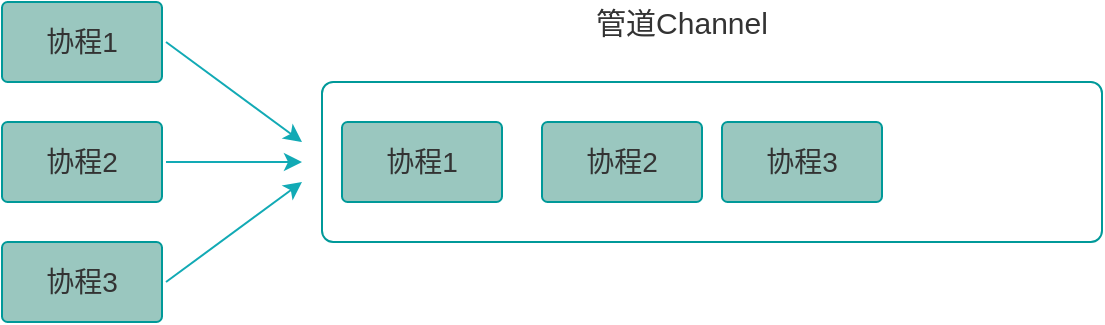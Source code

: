 <mxfile version="11.1.4" type="device"><diagram id="6a731a19-8d31-9384-78a2-239565b7b9f0" name="Page-1"><mxGraphModel dx="946" dy="616" grid="1" gridSize="10" guides="1" tooltips="1" connect="1" arrows="1" fold="1" page="1" pageScale="1" pageWidth="1169" pageHeight="827" background="#ffffff" math="0" shadow="0"><root><mxCell id="0"/><mxCell id="1" parent="0"/><mxCell id="1779" value="" style="edgeStyle=none;rounded=1;jumpStyle=none;html=1;shadow=0;labelBackgroundColor=none;startArrow=none;startFill=0;jettySize=auto;orthogonalLoop=1;strokeColor=#12AAB5;strokeWidth=1;fontFamily=Helvetica;fontSize=14;fontColor=#FFFFFF;spacing=5;fontStyle=1;fillColor=#b0e3e6;exitX=1;exitY=0.5;exitDx=0;exitDy=0;" parent="1" source="LZTfOJN6u-FqgUiJY_A1-1782" edge="1"><mxGeometry relative="1" as="geometry"><mxPoint x="740" y="280" as="sourcePoint"/><mxPoint x="390" y="130" as="targetPoint"/></mxGeometry></mxCell><mxCell id="LZTfOJN6u-FqgUiJY_A1-1782" value="&lt;font&gt;协程1&lt;/font&gt;" style="rounded=1;whiteSpace=wrap;html=1;shadow=0;labelBackgroundColor=none;strokeColor=#009999;strokeWidth=1;fillColor=#9AC7BF;fontFamily=Helvetica;fontSize=14;fontColor=#333333;align=center;spacing=5;fontStyle=0;arcSize=7;perimeterSpacing=2;" parent="1" vertex="1"><mxGeometry x="240" y="60" width="80" height="40" as="geometry"/></mxCell><mxCell id="LZTfOJN6u-FqgUiJY_A1-1792" value="" style="rounded=1;whiteSpace=wrap;html=1;shadow=0;labelBackgroundColor=none;strokeColor=#009999;strokeWidth=1;fillColor=#FFFFFF;fontFamily=Helvetica;fontSize=14;fontColor=#FFFFFF;align=center;spacing=5;fontStyle=0;arcSize=7;perimeterSpacing=2;" parent="1" vertex="1"><mxGeometry x="400" y="100" width="390" height="80" as="geometry"/></mxCell><mxCell id="9apIgPRjK_UTbPQbCUaB-1779" value="&lt;font&gt;协程2&lt;/font&gt;" style="rounded=1;whiteSpace=wrap;html=1;shadow=0;labelBackgroundColor=none;strokeColor=#009999;strokeWidth=1;fillColor=#9AC7BF;fontFamily=Helvetica;fontSize=14;fontColor=#333333;align=center;spacing=5;fontStyle=0;arcSize=7;perimeterSpacing=2;" vertex="1" parent="1"><mxGeometry x="240" y="120" width="80" height="40" as="geometry"/></mxCell><mxCell id="9apIgPRjK_UTbPQbCUaB-1780" value="&lt;font&gt;协程3&lt;/font&gt;" style="rounded=1;whiteSpace=wrap;html=1;shadow=0;labelBackgroundColor=none;strokeColor=#009999;strokeWidth=1;fillColor=#9AC7BF;fontFamily=Helvetica;fontSize=14;fontColor=#333333;align=center;spacing=5;fontStyle=0;arcSize=7;perimeterSpacing=2;" vertex="1" parent="1"><mxGeometry x="240" y="180" width="80" height="40" as="geometry"/></mxCell><mxCell id="9apIgPRjK_UTbPQbCUaB-1782" value="&lt;font&gt;协程1&lt;/font&gt;" style="rounded=1;whiteSpace=wrap;html=1;shadow=0;labelBackgroundColor=none;strokeColor=#009999;strokeWidth=1;fillColor=#9AC7BF;fontFamily=Helvetica;fontSize=14;fontColor=#333333;align=center;spacing=5;fontStyle=0;arcSize=7;perimeterSpacing=2;" vertex="1" parent="1"><mxGeometry x="410" y="120" width="80" height="40" as="geometry"/></mxCell><mxCell id="9apIgPRjK_UTbPQbCUaB-1783" value="&lt;font&gt;协程2&lt;/font&gt;" style="rounded=1;whiteSpace=wrap;html=1;shadow=0;labelBackgroundColor=none;strokeColor=#009999;strokeWidth=1;fillColor=#9AC7BF;fontFamily=Helvetica;fontSize=14;fontColor=#333333;align=center;spacing=5;fontStyle=0;arcSize=7;perimeterSpacing=2;" vertex="1" parent="1"><mxGeometry x="510" y="120" width="80" height="40" as="geometry"/></mxCell><mxCell id="9apIgPRjK_UTbPQbCUaB-1784" value="&lt;font&gt;协程3&lt;/font&gt;" style="rounded=1;whiteSpace=wrap;html=1;shadow=0;labelBackgroundColor=none;strokeColor=#009999;strokeWidth=1;fillColor=#9AC7BF;fontFamily=Helvetica;fontSize=14;fontColor=#333333;align=center;spacing=5;fontStyle=0;arcSize=7;perimeterSpacing=2;" vertex="1" parent="1"><mxGeometry x="600" y="120" width="80" height="40" as="geometry"/></mxCell><mxCell id="9apIgPRjK_UTbPQbCUaB-1787" value="管道Channel" style="text;html=1;strokeColor=none;fillColor=none;align=center;verticalAlign=middle;whiteSpace=wrap;rounded=0;fontColor=#333333;fontSize=15;" vertex="1" parent="1"><mxGeometry x="520" y="60" width="120" height="20" as="geometry"/></mxCell><mxCell id="9apIgPRjK_UTbPQbCUaB-1788" value="" style="edgeStyle=none;rounded=1;jumpStyle=none;html=1;shadow=0;labelBackgroundColor=none;startArrow=none;startFill=0;jettySize=auto;orthogonalLoop=1;strokeColor=#12AAB5;strokeWidth=1;fontFamily=Helvetica;fontSize=14;fontColor=#FFFFFF;spacing=5;fontStyle=1;fillColor=#b0e3e6;exitX=1;exitY=0.5;exitDx=0;exitDy=0;" edge="1" parent="1" source="9apIgPRjK_UTbPQbCUaB-1779"><mxGeometry relative="1" as="geometry"><mxPoint x="332" y="90" as="sourcePoint"/><mxPoint x="390" y="140" as="targetPoint"/></mxGeometry></mxCell><mxCell id="9apIgPRjK_UTbPQbCUaB-1789" value="" style="edgeStyle=none;rounded=1;jumpStyle=none;html=1;shadow=0;labelBackgroundColor=none;startArrow=none;startFill=0;jettySize=auto;orthogonalLoop=1;strokeColor=#12AAB5;strokeWidth=1;fontFamily=Helvetica;fontSize=14;fontColor=#FFFFFF;spacing=5;fontStyle=1;fillColor=#b0e3e6;exitX=1;exitY=0.5;exitDx=0;exitDy=0;" edge="1" parent="1" source="9apIgPRjK_UTbPQbCUaB-1780"><mxGeometry relative="1" as="geometry"><mxPoint x="342" y="100" as="sourcePoint"/><mxPoint x="390" y="150" as="targetPoint"/></mxGeometry></mxCell></root></mxGraphModel></diagram></mxfile>